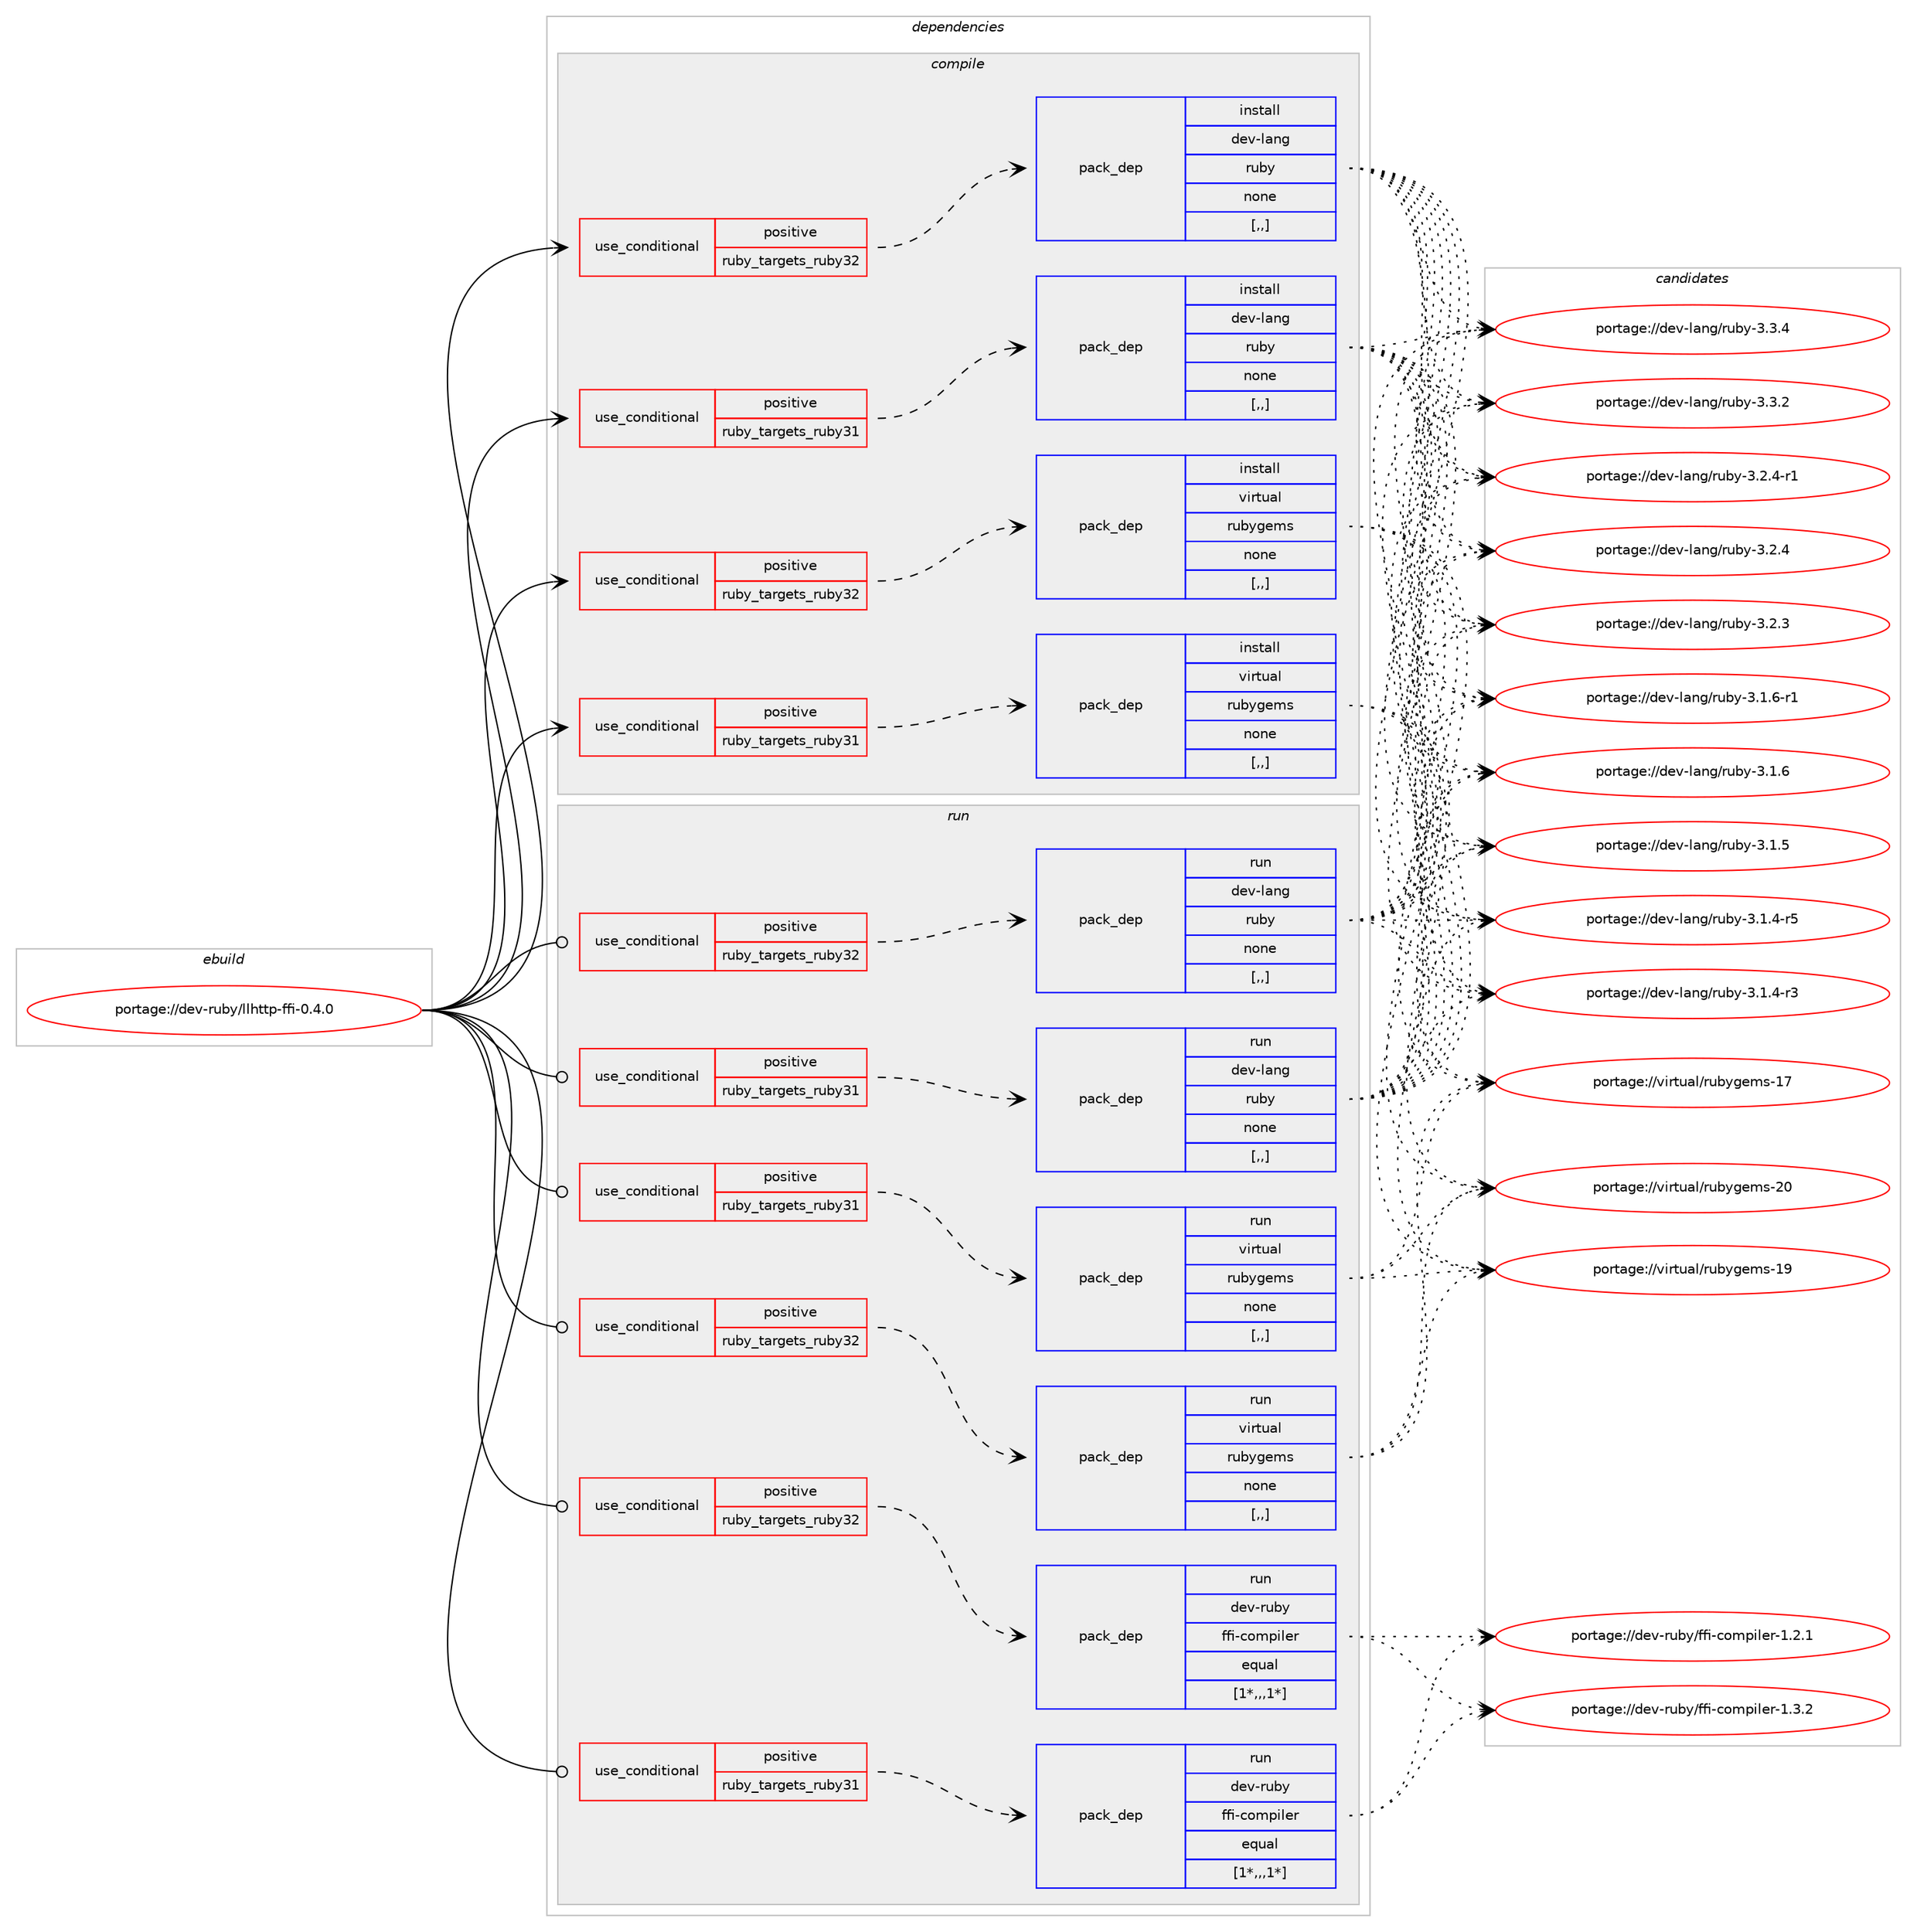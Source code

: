 digraph prolog {

# *************
# Graph options
# *************

newrank=true;
concentrate=true;
compound=true;
graph [rankdir=LR,fontname=Helvetica,fontsize=10,ranksep=1.5];#, ranksep=2.5, nodesep=0.2];
edge  [arrowhead=vee];
node  [fontname=Helvetica,fontsize=10];

# **********
# The ebuild
# **********

subgraph cluster_leftcol {
color=gray;
label=<<i>ebuild</i>>;
id [label="portage://dev-ruby/llhttp-ffi-0.4.0", color=red, width=4, href="../dev-ruby/llhttp-ffi-0.4.0.svg"];
}

# ****************
# The dependencies
# ****************

subgraph cluster_midcol {
color=gray;
label=<<i>dependencies</i>>;
subgraph cluster_compile {
fillcolor="#eeeeee";
style=filled;
label=<<i>compile</i>>;
subgraph cond49890 {
dependency188266 [label=<<TABLE BORDER="0" CELLBORDER="1" CELLSPACING="0" CELLPADDING="4"><TR><TD ROWSPAN="3" CELLPADDING="10">use_conditional</TD></TR><TR><TD>positive</TD></TR><TR><TD>ruby_targets_ruby31</TD></TR></TABLE>>, shape=none, color=red];
subgraph pack137035 {
dependency188267 [label=<<TABLE BORDER="0" CELLBORDER="1" CELLSPACING="0" CELLPADDING="4" WIDTH="220"><TR><TD ROWSPAN="6" CELLPADDING="30">pack_dep</TD></TR><TR><TD WIDTH="110">install</TD></TR><TR><TD>dev-lang</TD></TR><TR><TD>ruby</TD></TR><TR><TD>none</TD></TR><TR><TD>[,,]</TD></TR></TABLE>>, shape=none, color=blue];
}
dependency188266:e -> dependency188267:w [weight=20,style="dashed",arrowhead="vee"];
}
id:e -> dependency188266:w [weight=20,style="solid",arrowhead="vee"];
subgraph cond49891 {
dependency188268 [label=<<TABLE BORDER="0" CELLBORDER="1" CELLSPACING="0" CELLPADDING="4"><TR><TD ROWSPAN="3" CELLPADDING="10">use_conditional</TD></TR><TR><TD>positive</TD></TR><TR><TD>ruby_targets_ruby31</TD></TR></TABLE>>, shape=none, color=red];
subgraph pack137036 {
dependency188269 [label=<<TABLE BORDER="0" CELLBORDER="1" CELLSPACING="0" CELLPADDING="4" WIDTH="220"><TR><TD ROWSPAN="6" CELLPADDING="30">pack_dep</TD></TR><TR><TD WIDTH="110">install</TD></TR><TR><TD>virtual</TD></TR><TR><TD>rubygems</TD></TR><TR><TD>none</TD></TR><TR><TD>[,,]</TD></TR></TABLE>>, shape=none, color=blue];
}
dependency188268:e -> dependency188269:w [weight=20,style="dashed",arrowhead="vee"];
}
id:e -> dependency188268:w [weight=20,style="solid",arrowhead="vee"];
subgraph cond49892 {
dependency188270 [label=<<TABLE BORDER="0" CELLBORDER="1" CELLSPACING="0" CELLPADDING="4"><TR><TD ROWSPAN="3" CELLPADDING="10">use_conditional</TD></TR><TR><TD>positive</TD></TR><TR><TD>ruby_targets_ruby32</TD></TR></TABLE>>, shape=none, color=red];
subgraph pack137037 {
dependency188271 [label=<<TABLE BORDER="0" CELLBORDER="1" CELLSPACING="0" CELLPADDING="4" WIDTH="220"><TR><TD ROWSPAN="6" CELLPADDING="30">pack_dep</TD></TR><TR><TD WIDTH="110">install</TD></TR><TR><TD>dev-lang</TD></TR><TR><TD>ruby</TD></TR><TR><TD>none</TD></TR><TR><TD>[,,]</TD></TR></TABLE>>, shape=none, color=blue];
}
dependency188270:e -> dependency188271:w [weight=20,style="dashed",arrowhead="vee"];
}
id:e -> dependency188270:w [weight=20,style="solid",arrowhead="vee"];
subgraph cond49893 {
dependency188272 [label=<<TABLE BORDER="0" CELLBORDER="1" CELLSPACING="0" CELLPADDING="4"><TR><TD ROWSPAN="3" CELLPADDING="10">use_conditional</TD></TR><TR><TD>positive</TD></TR><TR><TD>ruby_targets_ruby32</TD></TR></TABLE>>, shape=none, color=red];
subgraph pack137038 {
dependency188273 [label=<<TABLE BORDER="0" CELLBORDER="1" CELLSPACING="0" CELLPADDING="4" WIDTH="220"><TR><TD ROWSPAN="6" CELLPADDING="30">pack_dep</TD></TR><TR><TD WIDTH="110">install</TD></TR><TR><TD>virtual</TD></TR><TR><TD>rubygems</TD></TR><TR><TD>none</TD></TR><TR><TD>[,,]</TD></TR></TABLE>>, shape=none, color=blue];
}
dependency188272:e -> dependency188273:w [weight=20,style="dashed",arrowhead="vee"];
}
id:e -> dependency188272:w [weight=20,style="solid",arrowhead="vee"];
}
subgraph cluster_compileandrun {
fillcolor="#eeeeee";
style=filled;
label=<<i>compile and run</i>>;
}
subgraph cluster_run {
fillcolor="#eeeeee";
style=filled;
label=<<i>run</i>>;
subgraph cond49894 {
dependency188274 [label=<<TABLE BORDER="0" CELLBORDER="1" CELLSPACING="0" CELLPADDING="4"><TR><TD ROWSPAN="3" CELLPADDING="10">use_conditional</TD></TR><TR><TD>positive</TD></TR><TR><TD>ruby_targets_ruby31</TD></TR></TABLE>>, shape=none, color=red];
subgraph pack137039 {
dependency188275 [label=<<TABLE BORDER="0" CELLBORDER="1" CELLSPACING="0" CELLPADDING="4" WIDTH="220"><TR><TD ROWSPAN="6" CELLPADDING="30">pack_dep</TD></TR><TR><TD WIDTH="110">run</TD></TR><TR><TD>dev-lang</TD></TR><TR><TD>ruby</TD></TR><TR><TD>none</TD></TR><TR><TD>[,,]</TD></TR></TABLE>>, shape=none, color=blue];
}
dependency188274:e -> dependency188275:w [weight=20,style="dashed",arrowhead="vee"];
}
id:e -> dependency188274:w [weight=20,style="solid",arrowhead="odot"];
subgraph cond49895 {
dependency188276 [label=<<TABLE BORDER="0" CELLBORDER="1" CELLSPACING="0" CELLPADDING="4"><TR><TD ROWSPAN="3" CELLPADDING="10">use_conditional</TD></TR><TR><TD>positive</TD></TR><TR><TD>ruby_targets_ruby31</TD></TR></TABLE>>, shape=none, color=red];
subgraph pack137040 {
dependency188277 [label=<<TABLE BORDER="0" CELLBORDER="1" CELLSPACING="0" CELLPADDING="4" WIDTH="220"><TR><TD ROWSPAN="6" CELLPADDING="30">pack_dep</TD></TR><TR><TD WIDTH="110">run</TD></TR><TR><TD>dev-ruby</TD></TR><TR><TD>ffi-compiler</TD></TR><TR><TD>equal</TD></TR><TR><TD>[1*,,,1*]</TD></TR></TABLE>>, shape=none, color=blue];
}
dependency188276:e -> dependency188277:w [weight=20,style="dashed",arrowhead="vee"];
}
id:e -> dependency188276:w [weight=20,style="solid",arrowhead="odot"];
subgraph cond49896 {
dependency188278 [label=<<TABLE BORDER="0" CELLBORDER="1" CELLSPACING="0" CELLPADDING="4"><TR><TD ROWSPAN="3" CELLPADDING="10">use_conditional</TD></TR><TR><TD>positive</TD></TR><TR><TD>ruby_targets_ruby31</TD></TR></TABLE>>, shape=none, color=red];
subgraph pack137041 {
dependency188279 [label=<<TABLE BORDER="0" CELLBORDER="1" CELLSPACING="0" CELLPADDING="4" WIDTH="220"><TR><TD ROWSPAN="6" CELLPADDING="30">pack_dep</TD></TR><TR><TD WIDTH="110">run</TD></TR><TR><TD>virtual</TD></TR><TR><TD>rubygems</TD></TR><TR><TD>none</TD></TR><TR><TD>[,,]</TD></TR></TABLE>>, shape=none, color=blue];
}
dependency188278:e -> dependency188279:w [weight=20,style="dashed",arrowhead="vee"];
}
id:e -> dependency188278:w [weight=20,style="solid",arrowhead="odot"];
subgraph cond49897 {
dependency188280 [label=<<TABLE BORDER="0" CELLBORDER="1" CELLSPACING="0" CELLPADDING="4"><TR><TD ROWSPAN="3" CELLPADDING="10">use_conditional</TD></TR><TR><TD>positive</TD></TR><TR><TD>ruby_targets_ruby32</TD></TR></TABLE>>, shape=none, color=red];
subgraph pack137042 {
dependency188281 [label=<<TABLE BORDER="0" CELLBORDER="1" CELLSPACING="0" CELLPADDING="4" WIDTH="220"><TR><TD ROWSPAN="6" CELLPADDING="30">pack_dep</TD></TR><TR><TD WIDTH="110">run</TD></TR><TR><TD>dev-lang</TD></TR><TR><TD>ruby</TD></TR><TR><TD>none</TD></TR><TR><TD>[,,]</TD></TR></TABLE>>, shape=none, color=blue];
}
dependency188280:e -> dependency188281:w [weight=20,style="dashed",arrowhead="vee"];
}
id:e -> dependency188280:w [weight=20,style="solid",arrowhead="odot"];
subgraph cond49898 {
dependency188282 [label=<<TABLE BORDER="0" CELLBORDER="1" CELLSPACING="0" CELLPADDING="4"><TR><TD ROWSPAN="3" CELLPADDING="10">use_conditional</TD></TR><TR><TD>positive</TD></TR><TR><TD>ruby_targets_ruby32</TD></TR></TABLE>>, shape=none, color=red];
subgraph pack137043 {
dependency188283 [label=<<TABLE BORDER="0" CELLBORDER="1" CELLSPACING="0" CELLPADDING="4" WIDTH="220"><TR><TD ROWSPAN="6" CELLPADDING="30">pack_dep</TD></TR><TR><TD WIDTH="110">run</TD></TR><TR><TD>dev-ruby</TD></TR><TR><TD>ffi-compiler</TD></TR><TR><TD>equal</TD></TR><TR><TD>[1*,,,1*]</TD></TR></TABLE>>, shape=none, color=blue];
}
dependency188282:e -> dependency188283:w [weight=20,style="dashed",arrowhead="vee"];
}
id:e -> dependency188282:w [weight=20,style="solid",arrowhead="odot"];
subgraph cond49899 {
dependency188284 [label=<<TABLE BORDER="0" CELLBORDER="1" CELLSPACING="0" CELLPADDING="4"><TR><TD ROWSPAN="3" CELLPADDING="10">use_conditional</TD></TR><TR><TD>positive</TD></TR><TR><TD>ruby_targets_ruby32</TD></TR></TABLE>>, shape=none, color=red];
subgraph pack137044 {
dependency188285 [label=<<TABLE BORDER="0" CELLBORDER="1" CELLSPACING="0" CELLPADDING="4" WIDTH="220"><TR><TD ROWSPAN="6" CELLPADDING="30">pack_dep</TD></TR><TR><TD WIDTH="110">run</TD></TR><TR><TD>virtual</TD></TR><TR><TD>rubygems</TD></TR><TR><TD>none</TD></TR><TR><TD>[,,]</TD></TR></TABLE>>, shape=none, color=blue];
}
dependency188284:e -> dependency188285:w [weight=20,style="dashed",arrowhead="vee"];
}
id:e -> dependency188284:w [weight=20,style="solid",arrowhead="odot"];
}
}

# **************
# The candidates
# **************

subgraph cluster_choices {
rank=same;
color=gray;
label=<<i>candidates</i>>;

subgraph choice137035 {
color=black;
nodesep=1;
choice10010111845108971101034711411798121455146514652 [label="portage://dev-lang/ruby-3.3.4", color=red, width=4,href="../dev-lang/ruby-3.3.4.svg"];
choice10010111845108971101034711411798121455146514650 [label="portage://dev-lang/ruby-3.3.2", color=red, width=4,href="../dev-lang/ruby-3.3.2.svg"];
choice100101118451089711010347114117981214551465046524511449 [label="portage://dev-lang/ruby-3.2.4-r1", color=red, width=4,href="../dev-lang/ruby-3.2.4-r1.svg"];
choice10010111845108971101034711411798121455146504652 [label="portage://dev-lang/ruby-3.2.4", color=red, width=4,href="../dev-lang/ruby-3.2.4.svg"];
choice10010111845108971101034711411798121455146504651 [label="portage://dev-lang/ruby-3.2.3", color=red, width=4,href="../dev-lang/ruby-3.2.3.svg"];
choice100101118451089711010347114117981214551464946544511449 [label="portage://dev-lang/ruby-3.1.6-r1", color=red, width=4,href="../dev-lang/ruby-3.1.6-r1.svg"];
choice10010111845108971101034711411798121455146494654 [label="portage://dev-lang/ruby-3.1.6", color=red, width=4,href="../dev-lang/ruby-3.1.6.svg"];
choice10010111845108971101034711411798121455146494653 [label="portage://dev-lang/ruby-3.1.5", color=red, width=4,href="../dev-lang/ruby-3.1.5.svg"];
choice100101118451089711010347114117981214551464946524511453 [label="portage://dev-lang/ruby-3.1.4-r5", color=red, width=4,href="../dev-lang/ruby-3.1.4-r5.svg"];
choice100101118451089711010347114117981214551464946524511451 [label="portage://dev-lang/ruby-3.1.4-r3", color=red, width=4,href="../dev-lang/ruby-3.1.4-r3.svg"];
dependency188267:e -> choice10010111845108971101034711411798121455146514652:w [style=dotted,weight="100"];
dependency188267:e -> choice10010111845108971101034711411798121455146514650:w [style=dotted,weight="100"];
dependency188267:e -> choice100101118451089711010347114117981214551465046524511449:w [style=dotted,weight="100"];
dependency188267:e -> choice10010111845108971101034711411798121455146504652:w [style=dotted,weight="100"];
dependency188267:e -> choice10010111845108971101034711411798121455146504651:w [style=dotted,weight="100"];
dependency188267:e -> choice100101118451089711010347114117981214551464946544511449:w [style=dotted,weight="100"];
dependency188267:e -> choice10010111845108971101034711411798121455146494654:w [style=dotted,weight="100"];
dependency188267:e -> choice10010111845108971101034711411798121455146494653:w [style=dotted,weight="100"];
dependency188267:e -> choice100101118451089711010347114117981214551464946524511453:w [style=dotted,weight="100"];
dependency188267:e -> choice100101118451089711010347114117981214551464946524511451:w [style=dotted,weight="100"];
}
subgraph choice137036 {
color=black;
nodesep=1;
choice118105114116117971084711411798121103101109115455048 [label="portage://virtual/rubygems-20", color=red, width=4,href="../virtual/rubygems-20.svg"];
choice118105114116117971084711411798121103101109115454957 [label="portage://virtual/rubygems-19", color=red, width=4,href="../virtual/rubygems-19.svg"];
choice118105114116117971084711411798121103101109115454955 [label="portage://virtual/rubygems-17", color=red, width=4,href="../virtual/rubygems-17.svg"];
dependency188269:e -> choice118105114116117971084711411798121103101109115455048:w [style=dotted,weight="100"];
dependency188269:e -> choice118105114116117971084711411798121103101109115454957:w [style=dotted,weight="100"];
dependency188269:e -> choice118105114116117971084711411798121103101109115454955:w [style=dotted,weight="100"];
}
subgraph choice137037 {
color=black;
nodesep=1;
choice10010111845108971101034711411798121455146514652 [label="portage://dev-lang/ruby-3.3.4", color=red, width=4,href="../dev-lang/ruby-3.3.4.svg"];
choice10010111845108971101034711411798121455146514650 [label="portage://dev-lang/ruby-3.3.2", color=red, width=4,href="../dev-lang/ruby-3.3.2.svg"];
choice100101118451089711010347114117981214551465046524511449 [label="portage://dev-lang/ruby-3.2.4-r1", color=red, width=4,href="../dev-lang/ruby-3.2.4-r1.svg"];
choice10010111845108971101034711411798121455146504652 [label="portage://dev-lang/ruby-3.2.4", color=red, width=4,href="../dev-lang/ruby-3.2.4.svg"];
choice10010111845108971101034711411798121455146504651 [label="portage://dev-lang/ruby-3.2.3", color=red, width=4,href="../dev-lang/ruby-3.2.3.svg"];
choice100101118451089711010347114117981214551464946544511449 [label="portage://dev-lang/ruby-3.1.6-r1", color=red, width=4,href="../dev-lang/ruby-3.1.6-r1.svg"];
choice10010111845108971101034711411798121455146494654 [label="portage://dev-lang/ruby-3.1.6", color=red, width=4,href="../dev-lang/ruby-3.1.6.svg"];
choice10010111845108971101034711411798121455146494653 [label="portage://dev-lang/ruby-3.1.5", color=red, width=4,href="../dev-lang/ruby-3.1.5.svg"];
choice100101118451089711010347114117981214551464946524511453 [label="portage://dev-lang/ruby-3.1.4-r5", color=red, width=4,href="../dev-lang/ruby-3.1.4-r5.svg"];
choice100101118451089711010347114117981214551464946524511451 [label="portage://dev-lang/ruby-3.1.4-r3", color=red, width=4,href="../dev-lang/ruby-3.1.4-r3.svg"];
dependency188271:e -> choice10010111845108971101034711411798121455146514652:w [style=dotted,weight="100"];
dependency188271:e -> choice10010111845108971101034711411798121455146514650:w [style=dotted,weight="100"];
dependency188271:e -> choice100101118451089711010347114117981214551465046524511449:w [style=dotted,weight="100"];
dependency188271:e -> choice10010111845108971101034711411798121455146504652:w [style=dotted,weight="100"];
dependency188271:e -> choice10010111845108971101034711411798121455146504651:w [style=dotted,weight="100"];
dependency188271:e -> choice100101118451089711010347114117981214551464946544511449:w [style=dotted,weight="100"];
dependency188271:e -> choice10010111845108971101034711411798121455146494654:w [style=dotted,weight="100"];
dependency188271:e -> choice10010111845108971101034711411798121455146494653:w [style=dotted,weight="100"];
dependency188271:e -> choice100101118451089711010347114117981214551464946524511453:w [style=dotted,weight="100"];
dependency188271:e -> choice100101118451089711010347114117981214551464946524511451:w [style=dotted,weight="100"];
}
subgraph choice137038 {
color=black;
nodesep=1;
choice118105114116117971084711411798121103101109115455048 [label="portage://virtual/rubygems-20", color=red, width=4,href="../virtual/rubygems-20.svg"];
choice118105114116117971084711411798121103101109115454957 [label="portage://virtual/rubygems-19", color=red, width=4,href="../virtual/rubygems-19.svg"];
choice118105114116117971084711411798121103101109115454955 [label="portage://virtual/rubygems-17", color=red, width=4,href="../virtual/rubygems-17.svg"];
dependency188273:e -> choice118105114116117971084711411798121103101109115455048:w [style=dotted,weight="100"];
dependency188273:e -> choice118105114116117971084711411798121103101109115454957:w [style=dotted,weight="100"];
dependency188273:e -> choice118105114116117971084711411798121103101109115454955:w [style=dotted,weight="100"];
}
subgraph choice137039 {
color=black;
nodesep=1;
choice10010111845108971101034711411798121455146514652 [label="portage://dev-lang/ruby-3.3.4", color=red, width=4,href="../dev-lang/ruby-3.3.4.svg"];
choice10010111845108971101034711411798121455146514650 [label="portage://dev-lang/ruby-3.3.2", color=red, width=4,href="../dev-lang/ruby-3.3.2.svg"];
choice100101118451089711010347114117981214551465046524511449 [label="portage://dev-lang/ruby-3.2.4-r1", color=red, width=4,href="../dev-lang/ruby-3.2.4-r1.svg"];
choice10010111845108971101034711411798121455146504652 [label="portage://dev-lang/ruby-3.2.4", color=red, width=4,href="../dev-lang/ruby-3.2.4.svg"];
choice10010111845108971101034711411798121455146504651 [label="portage://dev-lang/ruby-3.2.3", color=red, width=4,href="../dev-lang/ruby-3.2.3.svg"];
choice100101118451089711010347114117981214551464946544511449 [label="portage://dev-lang/ruby-3.1.6-r1", color=red, width=4,href="../dev-lang/ruby-3.1.6-r1.svg"];
choice10010111845108971101034711411798121455146494654 [label="portage://dev-lang/ruby-3.1.6", color=red, width=4,href="../dev-lang/ruby-3.1.6.svg"];
choice10010111845108971101034711411798121455146494653 [label="portage://dev-lang/ruby-3.1.5", color=red, width=4,href="../dev-lang/ruby-3.1.5.svg"];
choice100101118451089711010347114117981214551464946524511453 [label="portage://dev-lang/ruby-3.1.4-r5", color=red, width=4,href="../dev-lang/ruby-3.1.4-r5.svg"];
choice100101118451089711010347114117981214551464946524511451 [label="portage://dev-lang/ruby-3.1.4-r3", color=red, width=4,href="../dev-lang/ruby-3.1.4-r3.svg"];
dependency188275:e -> choice10010111845108971101034711411798121455146514652:w [style=dotted,weight="100"];
dependency188275:e -> choice10010111845108971101034711411798121455146514650:w [style=dotted,weight="100"];
dependency188275:e -> choice100101118451089711010347114117981214551465046524511449:w [style=dotted,weight="100"];
dependency188275:e -> choice10010111845108971101034711411798121455146504652:w [style=dotted,weight="100"];
dependency188275:e -> choice10010111845108971101034711411798121455146504651:w [style=dotted,weight="100"];
dependency188275:e -> choice100101118451089711010347114117981214551464946544511449:w [style=dotted,weight="100"];
dependency188275:e -> choice10010111845108971101034711411798121455146494654:w [style=dotted,weight="100"];
dependency188275:e -> choice10010111845108971101034711411798121455146494653:w [style=dotted,weight="100"];
dependency188275:e -> choice100101118451089711010347114117981214551464946524511453:w [style=dotted,weight="100"];
dependency188275:e -> choice100101118451089711010347114117981214551464946524511451:w [style=dotted,weight="100"];
}
subgraph choice137040 {
color=black;
nodesep=1;
choice1001011184511411798121471021021054599111109112105108101114454946514650 [label="portage://dev-ruby/ffi-compiler-1.3.2", color=red, width=4,href="../dev-ruby/ffi-compiler-1.3.2.svg"];
choice1001011184511411798121471021021054599111109112105108101114454946504649 [label="portage://dev-ruby/ffi-compiler-1.2.1", color=red, width=4,href="../dev-ruby/ffi-compiler-1.2.1.svg"];
dependency188277:e -> choice1001011184511411798121471021021054599111109112105108101114454946514650:w [style=dotted,weight="100"];
dependency188277:e -> choice1001011184511411798121471021021054599111109112105108101114454946504649:w [style=dotted,weight="100"];
}
subgraph choice137041 {
color=black;
nodesep=1;
choice118105114116117971084711411798121103101109115455048 [label="portage://virtual/rubygems-20", color=red, width=4,href="../virtual/rubygems-20.svg"];
choice118105114116117971084711411798121103101109115454957 [label="portage://virtual/rubygems-19", color=red, width=4,href="../virtual/rubygems-19.svg"];
choice118105114116117971084711411798121103101109115454955 [label="portage://virtual/rubygems-17", color=red, width=4,href="../virtual/rubygems-17.svg"];
dependency188279:e -> choice118105114116117971084711411798121103101109115455048:w [style=dotted,weight="100"];
dependency188279:e -> choice118105114116117971084711411798121103101109115454957:w [style=dotted,weight="100"];
dependency188279:e -> choice118105114116117971084711411798121103101109115454955:w [style=dotted,weight="100"];
}
subgraph choice137042 {
color=black;
nodesep=1;
choice10010111845108971101034711411798121455146514652 [label="portage://dev-lang/ruby-3.3.4", color=red, width=4,href="../dev-lang/ruby-3.3.4.svg"];
choice10010111845108971101034711411798121455146514650 [label="portage://dev-lang/ruby-3.3.2", color=red, width=4,href="../dev-lang/ruby-3.3.2.svg"];
choice100101118451089711010347114117981214551465046524511449 [label="portage://dev-lang/ruby-3.2.4-r1", color=red, width=4,href="../dev-lang/ruby-3.2.4-r1.svg"];
choice10010111845108971101034711411798121455146504652 [label="portage://dev-lang/ruby-3.2.4", color=red, width=4,href="../dev-lang/ruby-3.2.4.svg"];
choice10010111845108971101034711411798121455146504651 [label="portage://dev-lang/ruby-3.2.3", color=red, width=4,href="../dev-lang/ruby-3.2.3.svg"];
choice100101118451089711010347114117981214551464946544511449 [label="portage://dev-lang/ruby-3.1.6-r1", color=red, width=4,href="../dev-lang/ruby-3.1.6-r1.svg"];
choice10010111845108971101034711411798121455146494654 [label="portage://dev-lang/ruby-3.1.6", color=red, width=4,href="../dev-lang/ruby-3.1.6.svg"];
choice10010111845108971101034711411798121455146494653 [label="portage://dev-lang/ruby-3.1.5", color=red, width=4,href="../dev-lang/ruby-3.1.5.svg"];
choice100101118451089711010347114117981214551464946524511453 [label="portage://dev-lang/ruby-3.1.4-r5", color=red, width=4,href="../dev-lang/ruby-3.1.4-r5.svg"];
choice100101118451089711010347114117981214551464946524511451 [label="portage://dev-lang/ruby-3.1.4-r3", color=red, width=4,href="../dev-lang/ruby-3.1.4-r3.svg"];
dependency188281:e -> choice10010111845108971101034711411798121455146514652:w [style=dotted,weight="100"];
dependency188281:e -> choice10010111845108971101034711411798121455146514650:w [style=dotted,weight="100"];
dependency188281:e -> choice100101118451089711010347114117981214551465046524511449:w [style=dotted,weight="100"];
dependency188281:e -> choice10010111845108971101034711411798121455146504652:w [style=dotted,weight="100"];
dependency188281:e -> choice10010111845108971101034711411798121455146504651:w [style=dotted,weight="100"];
dependency188281:e -> choice100101118451089711010347114117981214551464946544511449:w [style=dotted,weight="100"];
dependency188281:e -> choice10010111845108971101034711411798121455146494654:w [style=dotted,weight="100"];
dependency188281:e -> choice10010111845108971101034711411798121455146494653:w [style=dotted,weight="100"];
dependency188281:e -> choice100101118451089711010347114117981214551464946524511453:w [style=dotted,weight="100"];
dependency188281:e -> choice100101118451089711010347114117981214551464946524511451:w [style=dotted,weight="100"];
}
subgraph choice137043 {
color=black;
nodesep=1;
choice1001011184511411798121471021021054599111109112105108101114454946514650 [label="portage://dev-ruby/ffi-compiler-1.3.2", color=red, width=4,href="../dev-ruby/ffi-compiler-1.3.2.svg"];
choice1001011184511411798121471021021054599111109112105108101114454946504649 [label="portage://dev-ruby/ffi-compiler-1.2.1", color=red, width=4,href="../dev-ruby/ffi-compiler-1.2.1.svg"];
dependency188283:e -> choice1001011184511411798121471021021054599111109112105108101114454946514650:w [style=dotted,weight="100"];
dependency188283:e -> choice1001011184511411798121471021021054599111109112105108101114454946504649:w [style=dotted,weight="100"];
}
subgraph choice137044 {
color=black;
nodesep=1;
choice118105114116117971084711411798121103101109115455048 [label="portage://virtual/rubygems-20", color=red, width=4,href="../virtual/rubygems-20.svg"];
choice118105114116117971084711411798121103101109115454957 [label="portage://virtual/rubygems-19", color=red, width=4,href="../virtual/rubygems-19.svg"];
choice118105114116117971084711411798121103101109115454955 [label="portage://virtual/rubygems-17", color=red, width=4,href="../virtual/rubygems-17.svg"];
dependency188285:e -> choice118105114116117971084711411798121103101109115455048:w [style=dotted,weight="100"];
dependency188285:e -> choice118105114116117971084711411798121103101109115454957:w [style=dotted,weight="100"];
dependency188285:e -> choice118105114116117971084711411798121103101109115454955:w [style=dotted,weight="100"];
}
}

}
